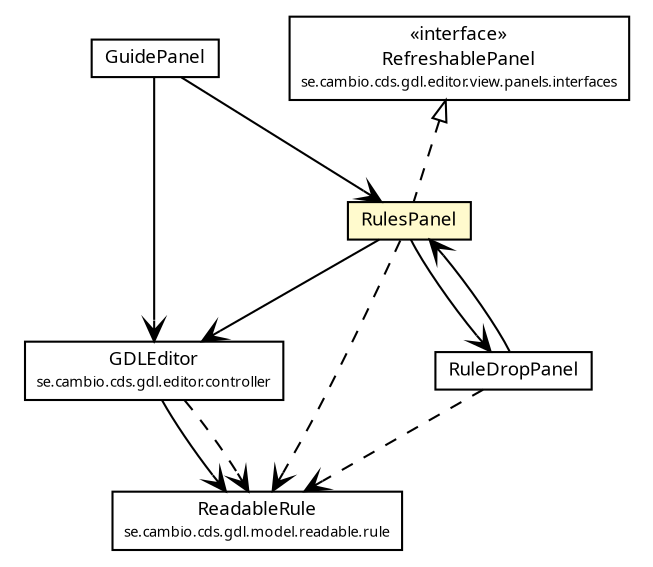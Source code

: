 #!/usr/local/bin/dot
#
# Class diagram 
# Generated by UMLGraph version R5_6 (http://www.umlgraph.org/)
#

digraph G {
	edge [fontname="Trebuchet MS",fontsize=10,labelfontname="Trebuchet MS",labelfontsize=10];
	node [fontname="Trebuchet MS",fontsize=10,shape=plaintext];
	nodesep=0.25;
	ranksep=0.5;
	// se.cambio.cds.gdl.model.readable.rule.ReadableRule
	c298661 [label=<<table title="se.cambio.cds.gdl.model.readable.rule.ReadableRule" border="0" cellborder="1" cellspacing="0" cellpadding="2" port="p" href="../../../model/readable/rule/ReadableRule.html">
		<tr><td><table border="0" cellspacing="0" cellpadding="1">
<tr><td align="center" balign="center"><font face="Trebuchet MS"> ReadableRule </font></td></tr>
<tr><td align="center" balign="center"><font face="Trebuchet MS" point-size="7.0"> se.cambio.cds.gdl.model.readable.rule </font></td></tr>
		</table></td></tr>
		</table>>, URL="../../../model/readable/rule/ReadableRule.html", fontname="Trebuchet MS", fontcolor="black", fontsize=9.0];
	// se.cambio.cds.gdl.editor.controller.GDLEditor
	c298781 [label=<<table title="se.cambio.cds.gdl.editor.controller.GDLEditor" border="0" cellborder="1" cellspacing="0" cellpadding="2" port="p" href="../../controller/GDLEditor.html">
		<tr><td><table border="0" cellspacing="0" cellpadding="1">
<tr><td align="center" balign="center"><font face="Trebuchet MS"> GDLEditor </font></td></tr>
<tr><td align="center" balign="center"><font face="Trebuchet MS" point-size="7.0"> se.cambio.cds.gdl.editor.controller </font></td></tr>
		</table></td></tr>
		</table>>, URL="../../controller/GDLEditor.html", fontname="Trebuchet MS", fontcolor="black", fontsize=9.0];
	// se.cambio.cds.gdl.editor.view.panels.RulesPanel
	c298848 [label=<<table title="se.cambio.cds.gdl.editor.view.panels.RulesPanel" border="0" cellborder="1" cellspacing="0" cellpadding="2" port="p" bgcolor="lemonChiffon" href="./RulesPanel.html">
		<tr><td><table border="0" cellspacing="0" cellpadding="1">
<tr><td align="center" balign="center"><font face="Trebuchet MS"> RulesPanel </font></td></tr>
		</table></td></tr>
		</table>>, URL="./RulesPanel.html", fontname="Trebuchet MS", fontcolor="black", fontsize=9.0];
	// se.cambio.cds.gdl.editor.view.panels.RuleDropPanel
	c298851 [label=<<table title="se.cambio.cds.gdl.editor.view.panels.RuleDropPanel" border="0" cellborder="1" cellspacing="0" cellpadding="2" port="p" href="./RuleDropPanel.html">
		<tr><td><table border="0" cellspacing="0" cellpadding="1">
<tr><td align="center" balign="center"><font face="Trebuchet MS"> RuleDropPanel </font></td></tr>
		</table></td></tr>
		</table>>, URL="./RuleDropPanel.html", fontname="Trebuchet MS", fontcolor="black", fontsize=9.0];
	// se.cambio.cds.gdl.editor.view.panels.GuidePanel
	c298854 [label=<<table title="se.cambio.cds.gdl.editor.view.panels.GuidePanel" border="0" cellborder="1" cellspacing="0" cellpadding="2" port="p" href="./GuidePanel.html">
		<tr><td><table border="0" cellspacing="0" cellpadding="1">
<tr><td align="center" balign="center"><font face="Trebuchet MS"> GuidePanel </font></td></tr>
		</table></td></tr>
		</table>>, URL="./GuidePanel.html", fontname="Trebuchet MS", fontcolor="black", fontsize=9.0];
	// se.cambio.cds.gdl.editor.view.panels.interfaces.RefreshablePanel
	c298876 [label=<<table title="se.cambio.cds.gdl.editor.view.panels.interfaces.RefreshablePanel" border="0" cellborder="1" cellspacing="0" cellpadding="2" port="p" href="./interfaces/RefreshablePanel.html">
		<tr><td><table border="0" cellspacing="0" cellpadding="1">
<tr><td align="center" balign="center"> &#171;interface&#187; </td></tr>
<tr><td align="center" balign="center"><font face="Trebuchet MS"> RefreshablePanel </font></td></tr>
<tr><td align="center" balign="center"><font face="Trebuchet MS" point-size="7.0"> se.cambio.cds.gdl.editor.view.panels.interfaces </font></td></tr>
		</table></td></tr>
		</table>>, URL="./interfaces/RefreshablePanel.html", fontname="Trebuchet MS", fontcolor="black", fontsize=9.0];
	//se.cambio.cds.gdl.editor.view.panels.RulesPanel implements se.cambio.cds.gdl.editor.view.panels.interfaces.RefreshablePanel
	c298876:p -> c298848:p [dir=back,arrowtail=empty,style=dashed];
	// se.cambio.cds.gdl.editor.controller.GDLEditor NAVASSOC se.cambio.cds.gdl.model.readable.rule.ReadableRule
	c298781:p -> c298661:p [taillabel="", label="", headlabel="", fontname="Trebuchet MS", fontcolor="black", fontsize=10.0, color="black", arrowhead=open];
	// se.cambio.cds.gdl.editor.view.panels.RulesPanel NAVASSOC se.cambio.cds.gdl.editor.view.panels.RuleDropPanel
	c298848:p -> c298851:p [taillabel="", label="", headlabel="", fontname="Trebuchet MS", fontcolor="black", fontsize=10.0, color="black", arrowhead=open];
	// se.cambio.cds.gdl.editor.view.panels.RulesPanel NAVASSOC se.cambio.cds.gdl.editor.controller.GDLEditor
	c298848:p -> c298781:p [taillabel="", label="", headlabel="", fontname="Trebuchet MS", fontcolor="black", fontsize=10.0, color="black", arrowhead=open];
	// se.cambio.cds.gdl.editor.view.panels.RuleDropPanel NAVASSOC se.cambio.cds.gdl.editor.view.panels.RulesPanel
	c298851:p -> c298848:p [taillabel="", label="", headlabel="", fontname="Trebuchet MS", fontcolor="black", fontsize=10.0, color="black", arrowhead=open];
	// se.cambio.cds.gdl.editor.view.panels.GuidePanel NAVASSOC se.cambio.cds.gdl.editor.controller.GDLEditor
	c298854:p -> c298781:p [taillabel="", label="", headlabel="", fontname="Trebuchet MS", fontcolor="black", fontsize=10.0, color="black", arrowhead=open];
	// se.cambio.cds.gdl.editor.view.panels.GuidePanel NAVASSOC se.cambio.cds.gdl.editor.view.panels.RulesPanel
	c298854:p -> c298848:p [taillabel="", label="", headlabel="", fontname="Trebuchet MS", fontcolor="black", fontsize=10.0, color="black", arrowhead=open];
	// se.cambio.cds.gdl.editor.controller.GDLEditor DEPEND se.cambio.cds.gdl.model.readable.rule.ReadableRule
	c298781:p -> c298661:p [taillabel="", label="", headlabel="", fontname="Trebuchet MS", fontcolor="black", fontsize=10.0, color="black", arrowhead=open, style=dashed];
	// se.cambio.cds.gdl.editor.view.panels.RulesPanel DEPEND se.cambio.cds.gdl.model.readable.rule.ReadableRule
	c298848:p -> c298661:p [taillabel="", label="", headlabel="", fontname="Trebuchet MS", fontcolor="black", fontsize=10.0, color="black", arrowhead=open, style=dashed];
	// se.cambio.cds.gdl.editor.view.panels.RuleDropPanel DEPEND se.cambio.cds.gdl.model.readable.rule.ReadableRule
	c298851:p -> c298661:p [taillabel="", label="", headlabel="", fontname="Trebuchet MS", fontcolor="black", fontsize=10.0, color="black", arrowhead=open, style=dashed];
}

